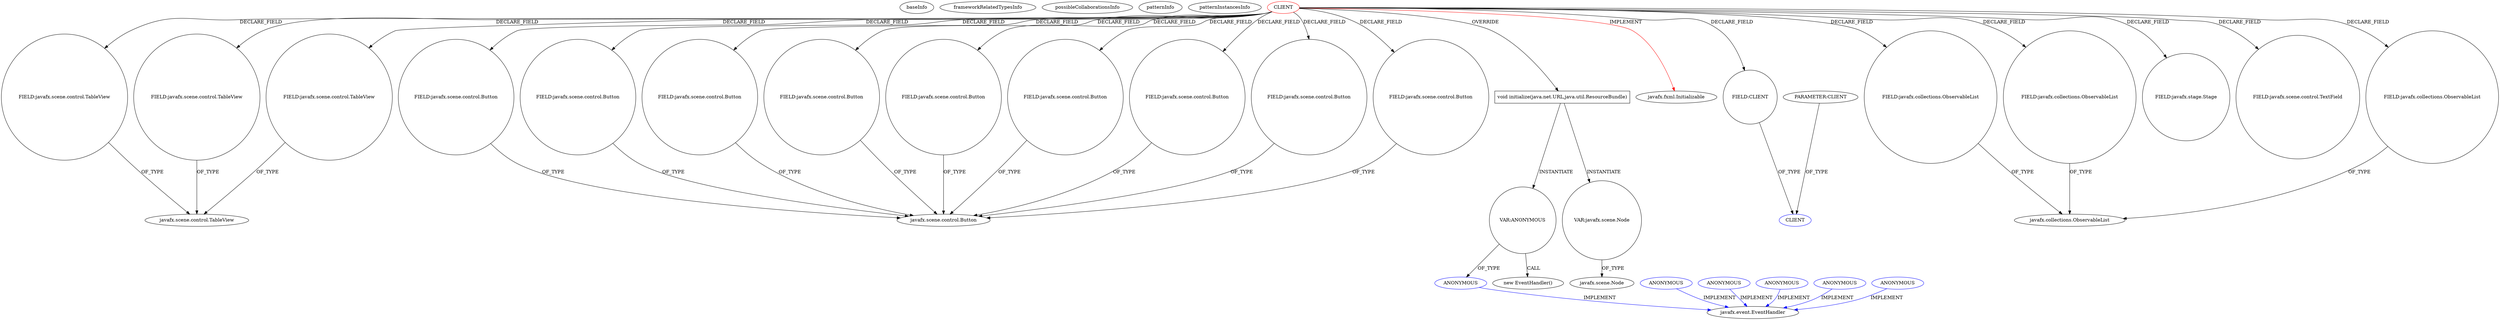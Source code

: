 digraph {
baseInfo[graphId=523,category="pattern",isAnonymous=false,possibleRelation=true]
frameworkRelatedTypesInfo[0="javafx.fxml.Initializable"]
possibleCollaborationsInfo[0="523~INSTANTIATION-OVERRIDING_METHOD_DECLARATION-~javafx.fxml.Initializable ~javafx.event.EventHandler ~false~true"]
patternInfo[frequency=2.0,patternRootClient=0]
patternInstancesInfo[0="diogocs1-FPessoais~/diogocs1-FPessoais/FPessoais-master/FinancasPessoais/src/app/controllers/HomeController.java~HomeController~2490",1="bianconejo-CEFX~/bianconejo-CEFX/CEFX-master/src/cefx/CEPrincipalController.java~CEPrincipalController~2114"]
44[label="javafx.scene.control.TableView",vertexType="FRAMEWORK_CLASS_TYPE",isFrameworkType=false]
43[label="FIELD:javafx.scene.control.TableView",vertexType="FIELD_DECLARATION",isFrameworkType=false,shape=circle]
47[label="FIELD:javafx.scene.control.TableView",vertexType="FIELD_DECLARATION",isFrameworkType=false,shape=circle]
45[label="FIELD:javafx.scene.control.TableView",vertexType="FIELD_DECLARATION",isFrameworkType=false,shape=circle]
0[label="CLIENT",vertexType="ROOT_CLIENT_CLASS_DECLARATION",isFrameworkType=false,color=red]
11[label="FIELD:javafx.scene.control.Button",vertexType="FIELD_DECLARATION",isFrameworkType=false,shape=circle]
25[label="FIELD:javafx.scene.control.Button",vertexType="FIELD_DECLARATION",isFrameworkType=false,shape=circle]
23[label="FIELD:javafx.scene.control.Button",vertexType="FIELD_DECLARATION",isFrameworkType=false,shape=circle]
21[label="FIELD:javafx.scene.control.Button",vertexType="FIELD_DECLARATION",isFrameworkType=false,shape=circle]
19[label="FIELD:javafx.scene.control.Button",vertexType="FIELD_DECLARATION",isFrameworkType=false,shape=circle]
15[label="FIELD:javafx.scene.control.Button",vertexType="FIELD_DECLARATION",isFrameworkType=false,shape=circle]
17[label="FIELD:javafx.scene.control.Button",vertexType="FIELD_DECLARATION",isFrameworkType=false,shape=circle]
9[label="FIELD:javafx.scene.control.Button",vertexType="FIELD_DECLARATION",isFrameworkType=false,shape=circle]
13[label="FIELD:javafx.scene.control.Button",vertexType="FIELD_DECLARATION",isFrameworkType=false,shape=circle]
6[label="FIELD:CLIENT",vertexType="FIELD_DECLARATION",isFrameworkType=false,shape=circle]
1[label="javafx.fxml.Initializable",vertexType="FRAMEWORK_INTERFACE_TYPE",isFrameworkType=false]
61[label="void initialize(java.net.URL,java.util.ResourceBundle)",vertexType="OVERRIDING_METHOD_DECLARATION",isFrameworkType=false,shape=box]
27[label="FIELD:javafx.collections.ObservableList",vertexType="FIELD_DECLARATION",isFrameworkType=false,shape=circle]
5[label="javafx.collections.ObservableList",vertexType="FRAMEWORK_INTERFACE_TYPE",isFrameworkType=false]
59[label="FIELD:javafx.collections.ObservableList",vertexType="FIELD_DECLARATION",isFrameworkType=false,shape=circle]
57[label="FIELD:javafx.collections.ObservableList",vertexType="FIELD_DECLARATION",isFrameworkType=false,shape=circle]
41[label="FIELD:javafx.stage.Stage",vertexType="FIELD_DECLARATION",isFrameworkType=false,shape=circle]
10[label="javafx.scene.control.Button",vertexType="FRAMEWORK_CLASS_TYPE",isFrameworkType=false]
51[label="FIELD:javafx.scene.control.TextField",vertexType="FIELD_DECLARATION",isFrameworkType=false,shape=circle]
7[label="CLIENT",vertexType="REFERENCE_CLIENT_CLASS_DECLARATION",isFrameworkType=false,color=blue]
383[label="PARAMETER:CLIENT",vertexType="PARAMETER_DECLARATION",isFrameworkType=false]
85[label="VAR:javafx.scene.Node",vertexType="VARIABLE_EXPRESION",isFrameworkType=false,shape=circle]
64[label="javafx.scene.Node",vertexType="FRAMEWORK_CLASS_TYPE",isFrameworkType=false]
89[label="VAR:ANONYMOUS",vertexType="VARIABLE_EXPRESION",isFrameworkType=false,shape=circle]
90[label="ANONYMOUS",vertexType="REFERENCE_ANONYMOUS_DECLARATION",isFrameworkType=false,color=blue]
88[label="new EventHandler()",vertexType="CONSTRUCTOR_CALL",isFrameworkType=false]
68[label="javafx.event.EventHandler",vertexType="FRAMEWORK_INTERFACE_TYPE",isFrameworkType=false]
943[label="ANONYMOUS",vertexType="REFERENCE_ANONYMOUS_DECLARATION",isFrameworkType=false,color=blue]
79[label="ANONYMOUS",vertexType="REFERENCE_ANONYMOUS_DECLARATION",isFrameworkType=false,color=blue]
1646[label="ANONYMOUS",vertexType="REFERENCE_ANONYMOUS_DECLARATION",isFrameworkType=false,color=blue]
1464[label="ANONYMOUS",vertexType="REFERENCE_ANONYMOUS_DECLARATION",isFrameworkType=false,color=blue]
1610[label="ANONYMOUS",vertexType="REFERENCE_ANONYMOUS_DECLARATION",isFrameworkType=false,color=blue]
383->7[label="OF_TYPE"]
0->1[label="IMPLEMENT",color=red]
943->68[label="IMPLEMENT",color=blue]
0->15[label="DECLARE_FIELD"]
0->27[label="DECLARE_FIELD"]
11->10[label="OF_TYPE"]
89->90[label="OF_TYPE"]
59->5[label="OF_TYPE"]
89->88[label="CALL"]
0->51[label="DECLARE_FIELD"]
0->45[label="DECLARE_FIELD"]
0->11[label="DECLARE_FIELD"]
0->43[label="DECLARE_FIELD"]
15->10[label="OF_TYPE"]
0->41[label="DECLARE_FIELD"]
25->10[label="OF_TYPE"]
0->13[label="DECLARE_FIELD"]
13->10[label="OF_TYPE"]
9->10[label="OF_TYPE"]
0->47[label="DECLARE_FIELD"]
57->5[label="OF_TYPE"]
45->44[label="OF_TYPE"]
0->57[label="DECLARE_FIELD"]
85->64[label="OF_TYPE"]
0->6[label="DECLARE_FIELD"]
61->89[label="INSTANTIATE"]
1646->68[label="IMPLEMENT",color=blue]
19->10[label="OF_TYPE"]
17->10[label="OF_TYPE"]
61->85[label="INSTANTIATE"]
1610->68[label="IMPLEMENT",color=blue]
6->7[label="OF_TYPE"]
79->68[label="IMPLEMENT",color=blue]
90->68[label="IMPLEMENT",color=blue]
21->10[label="OF_TYPE"]
0->61[label="OVERRIDE"]
23->10[label="OF_TYPE"]
0->17[label="DECLARE_FIELD"]
0->59[label="DECLARE_FIELD"]
43->44[label="OF_TYPE"]
47->44[label="OF_TYPE"]
0->19[label="DECLARE_FIELD"]
0->23[label="DECLARE_FIELD"]
0->9[label="DECLARE_FIELD"]
0->25[label="DECLARE_FIELD"]
27->5[label="OF_TYPE"]
0->21[label="DECLARE_FIELD"]
1464->68[label="IMPLEMENT",color=blue]
}
